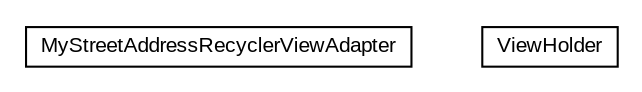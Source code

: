 #!/usr/local/bin/dot
#
# Class diagram 
# Generated by UMLGraph version R5_6-24-gf6e263 (http://www.umlgraph.org/)
#

digraph G {
	edge [fontname="arial",fontsize=10,labelfontname="arial",labelfontsize=10];
	node [fontname="arial",fontsize=10,shape=plaintext];
	nodesep=0.25;
	ranksep=0.5;
	// org.osmdroid.samplefragments.layouts.list.MyStreetAddressRecyclerViewAdapter
	c15047 [label=<<table title="org.osmdroid.samplefragments.layouts.list.MyStreetAddressRecyclerViewAdapter" border="0" cellborder="1" cellspacing="0" cellpadding="2" port="p" href="./MyStreetAddressRecyclerViewAdapter.html">
		<tr><td><table border="0" cellspacing="0" cellpadding="1">
<tr><td align="center" balign="center"> MyStreetAddressRecyclerViewAdapter </td></tr>
		</table></td></tr>
		</table>>, URL="./MyStreetAddressRecyclerViewAdapter.html", fontname="arial", fontcolor="black", fontsize=10.0];
	// org.osmdroid.samplefragments.layouts.list.MyStreetAddressRecyclerViewAdapter.ViewHolder
	c15048 [label=<<table title="org.osmdroid.samplefragments.layouts.list.MyStreetAddressRecyclerViewAdapter.ViewHolder" border="0" cellborder="1" cellspacing="0" cellpadding="2" port="p" href="./MyStreetAddressRecyclerViewAdapter.ViewHolder.html">
		<tr><td><table border="0" cellspacing="0" cellpadding="1">
<tr><td align="center" balign="center"> ViewHolder </td></tr>
		</table></td></tr>
		</table>>, URL="./MyStreetAddressRecyclerViewAdapter.ViewHolder.html", fontname="arial", fontcolor="black", fontsize=10.0];
}

